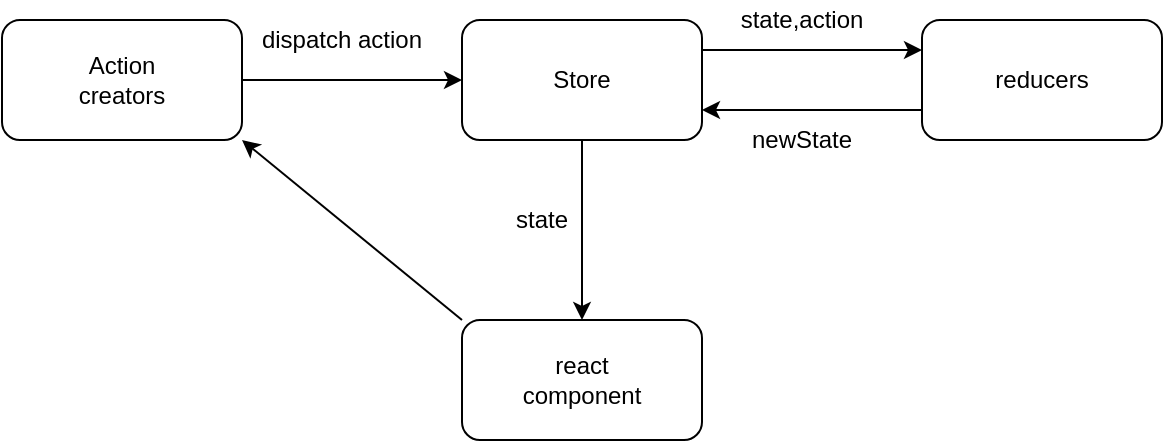 <mxfile version="13.6.5">
    <diagram id="mDeD44JOnc6WS6IBLMMR" name="第 1 页">
        <mxGraphModel dx="732" dy="413" grid="1" gridSize="10" guides="1" tooltips="1" connect="1" arrows="1" fold="1" page="1" pageScale="1" pageWidth="827" pageHeight="1169" math="0" shadow="0">
            <root>
                <mxCell id="0"/>
                <mxCell id="1" parent="0"/>
                <mxCell id="2" value="react&lt;br&gt;component" style="rounded=1;whiteSpace=wrap;html=1;" vertex="1" parent="1">
                    <mxGeometry x="330" y="300" width="120" height="60" as="geometry"/>
                </mxCell>
                <mxCell id="3" value="Action&lt;br&gt;creators" style="rounded=1;whiteSpace=wrap;html=1;" vertex="1" parent="1">
                    <mxGeometry x="100" y="150" width="120" height="60" as="geometry"/>
                </mxCell>
                <mxCell id="4" value="Store" style="rounded=1;whiteSpace=wrap;html=1;" vertex="1" parent="1">
                    <mxGeometry x="330" y="150" width="120" height="60" as="geometry"/>
                </mxCell>
                <mxCell id="5" value="reducers" style="rounded=1;whiteSpace=wrap;html=1;" vertex="1" parent="1">
                    <mxGeometry x="560" y="150" width="120" height="60" as="geometry"/>
                </mxCell>
                <mxCell id="6" value="" style="endArrow=classic;html=1;exitX=0;exitY=0;exitDx=0;exitDy=0;entryX=1;entryY=1;entryDx=0;entryDy=0;" edge="1" parent="1" source="2" target="3">
                    <mxGeometry width="50" height="50" relative="1" as="geometry">
                        <mxPoint x="350" y="240" as="sourcePoint"/>
                        <mxPoint x="400" y="190" as="targetPoint"/>
                    </mxGeometry>
                </mxCell>
                <mxCell id="7" value="" style="endArrow=classic;html=1;exitX=1;exitY=0.5;exitDx=0;exitDy=0;entryX=0;entryY=0.5;entryDx=0;entryDy=0;" edge="1" parent="1" source="3" target="4">
                    <mxGeometry width="50" height="50" relative="1" as="geometry">
                        <mxPoint x="350" y="240" as="sourcePoint"/>
                        <mxPoint x="400" y="190" as="targetPoint"/>
                    </mxGeometry>
                </mxCell>
                <mxCell id="8" value="dispatch action" style="text;html=1;strokeColor=none;fillColor=none;align=center;verticalAlign=middle;whiteSpace=wrap;rounded=0;" vertex="1" parent="1">
                    <mxGeometry x="220" y="150" width="100" height="20" as="geometry"/>
                </mxCell>
                <mxCell id="9" value="" style="endArrow=classic;html=1;exitX=1;exitY=0.25;exitDx=0;exitDy=0;entryX=0;entryY=0.25;entryDx=0;entryDy=0;" edge="1" parent="1" source="4" target="5">
                    <mxGeometry width="50" height="50" relative="1" as="geometry">
                        <mxPoint x="350" y="240" as="sourcePoint"/>
                        <mxPoint x="400" y="190" as="targetPoint"/>
                    </mxGeometry>
                </mxCell>
                <mxCell id="10" value="state,action" style="text;html=1;strokeColor=none;fillColor=none;align=center;verticalAlign=middle;whiteSpace=wrap;rounded=0;" vertex="1" parent="1">
                    <mxGeometry x="480" y="140" width="40" height="20" as="geometry"/>
                </mxCell>
                <mxCell id="11" value="" style="endArrow=classic;html=1;exitX=0;exitY=0.75;exitDx=0;exitDy=0;" edge="1" parent="1" source="5">
                    <mxGeometry width="50" height="50" relative="1" as="geometry">
                        <mxPoint x="350" y="240" as="sourcePoint"/>
                        <mxPoint x="450" y="195" as="targetPoint"/>
                    </mxGeometry>
                </mxCell>
                <mxCell id="13" value="newState" style="text;html=1;strokeColor=none;fillColor=none;align=center;verticalAlign=middle;whiteSpace=wrap;rounded=0;" vertex="1" parent="1">
                    <mxGeometry x="480" y="200" width="40" height="20" as="geometry"/>
                </mxCell>
                <mxCell id="14" value="" style="endArrow=classic;html=1;entryX=0.5;entryY=0;entryDx=0;entryDy=0;exitX=0.5;exitY=1;exitDx=0;exitDy=0;" edge="1" parent="1" source="4" target="2">
                    <mxGeometry width="50" height="50" relative="1" as="geometry">
                        <mxPoint x="350" y="240" as="sourcePoint"/>
                        <mxPoint x="400" y="190" as="targetPoint"/>
                    </mxGeometry>
                </mxCell>
                <mxCell id="15" value="state" style="text;html=1;strokeColor=none;fillColor=none;align=center;verticalAlign=middle;whiteSpace=wrap;rounded=0;" vertex="1" parent="1">
                    <mxGeometry x="350" y="240" width="40" height="20" as="geometry"/>
                </mxCell>
            </root>
        </mxGraphModel>
    </diagram>
</mxfile>